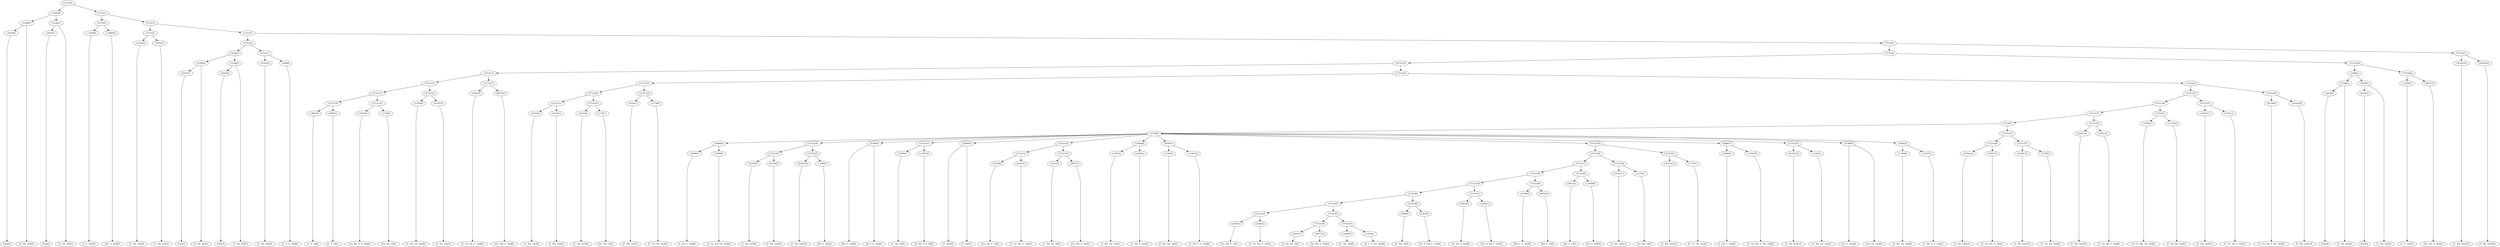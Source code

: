 digraph sample{
"L2019(0)"->"[Gis](0)"
"L2108(0)"->"[C  Dis  Ais](0)"
"L2108(0)"->"L2019(0)"
"L2019(1)"->"[Gis](1)"
"L2108(1)"->"[C  Dis  Ais](1)"
"L2108(1)"->"L2019(1)"
"L5244(0)"->"L2108(0)"
"L5244(0)"->"L2108(1)"
"L-1959(0)"->"[C  F  Gis](0)"
"L-1896(0)"->"[Dis  G  Ais](0)"
"L5721(2)"->"L-1959(0)"
"L5721(2)"->"L-1896(0)"
"L4102(0)"->"[C  Dis  Gis](0)"
"L4102(1)"->"[C  Dis  Gis](1)"
"L5721(4)"->"L4102(0)"
"L5721(4)"->"L4102(1)"
"L2019(2)"->"[Gis](2)"
"L2108(2)"->"[C  Dis  Ais](2)"
"L2108(2)"->"L2019(2)"
"L2019(3)"->"[Gis](3)"
"L2108(3)"->"[C  Dis  Ais](3)"
"L2108(3)"->"L2019(3)"
"L5244(1)"->"L2108(2)"
"L5244(1)"->"L2108(3)"
"L4102(2)"->"[C  Dis  Gis](2)"
"L498(0)"->"[C  D  F  Gis](0)"
"L5721(7)"->"L4102(2)"
"L5721(7)"->"L498(0)"
"L5721(6)"->"L5244(1)"
"L5721(6)"->"L5721(7)"
"L3863(0)"->"[C  E  G](0)"
"L3863(1)"->"[C  E  G](1)"
"L5721(14)"->"L3863(0)"
"L5721(14)"->"L3863(1)"
"L3106(0)"->"[Cis  Dis  F  G  Ais](0)"
"L1176(0)"->"[Cis  Dis  G](0)"
"L5721(15)"->"L3106(0)"
"L5721(15)"->"L1176(0)"
"L5721(13)"->"L5721(14)"
"L5721(13)"->"L5721(15)"
"L1350(0)"->"[C  Dis  Gis  Ais](0)"
"L4102(3)"->"[C  Dis  Gis](3)"
"L5721(16)"->"L1350(0)"
"L5721(16)"->"L4102(3)"
"L5721(12)"->"L5721(13)"
"L5721(12)"->"L5721(16)"
"L4302(0)"->"[C  Cis  Dis  G  Ais](0)"
"L4077(0)"->"[Cis  Dis  G  Ais](0)"
"L5721(17)"->"L4302(0)"
"L5721(17)"->"L4077(0)"
"L5721(11)"->"L5721(12)"
"L5721(11)"->"L5721(17)"
"L4102(4)"->"[C  Dis  Gis](4)"
"L4102(5)"->"[C  Dis  Gis](5)"
"L5721(21)"->"L4102(4)"
"L5721(21)"->"L4102(5)"
"L4102(6)"->"[C  Dis  Gis](6)"
"L1176(1)"->"[Cis  Dis  G](1)"
"L5721(22)"->"L4102(6)"
"L5721(22)"->"L1176(1)"
"L5721(20)"->"L5721(21)"
"L5721(20)"->"L5721(22)"
"L4102(7)"->"[C  Dis  Gis](7)"
"L1379(0)"->"[C  Cis  Dis  Gis](0)"
"L5721(23)"->"L4102(7)"
"L5721(23)"->"L1379(0)"
"L5721(19)"->"L5721(20)"
"L5721(19)"->"L5721(23)"
"L4406(0)"->"[C  Dis  F  Gis](0)"
"L2509(0)"->"[C  Cis  Dis  Gis  Ais](0)"
"L4486(0)"->"L4406(0)"
"L4486(0)"->"L2509(0)"
"L4102(8)"->"[C  Dis  Gis](8)"
"L4102(9)"->"[C  Dis  Gis](9)"
"L5721(29)"->"L4102(8)"
"L5721(29)"->"L4102(9)"
"L4102(10)"->"[C  Dis  Gis](10)"
"L-1896(1)"->"[Dis  G  Ais](1)"
"L5721(30)"->"L4102(10)"
"L5721(30)"->"L-1896(1)"
"L5721(28)"->"L5721(29)"
"L5721(28)"->"L5721(30)"
"L4766(0)"->"[Dis  F  Gis](0)"
"L4766(0)"->"[D  F  G  Gis](0)"
"L5190(0)"->"[C  Dis  G](0)"
"L-1967(0)"->"[D  Dis  F  G  B](0)"
"L5721(31)"->"L5190(0)"
"L5721(31)"->"L-1967(0)"
"L2800(0)"->"[C  Dis](0)"
"L2800(0)"->"[C  Dis](1)"
"L2819(0)"->"[Cis  Dis  F  G](0)"
"L4302(1)"->"[C  Cis  Dis  G  Ais](1)"
"L5721(33)"->"L2819(0)"
"L5721(33)"->"L4302(1)"
"L2501(0)"->"[C  Dis  Fis  A](0)"
"L4077(1)"->"[Cis  Dis  G  Ais](1)"
"L5721(34)"->"L2501(0)"
"L5721(34)"->"L4077(1)"
"L5721(32)"->"L5721(33)"
"L5721(32)"->"L5721(34)"
"L1350(1)"->"[C  Dis  Gis  Ais](1)"
"L4406(1)"->"[C  Dis  F  Gis](1)"
"L4560(0)"->"L1350(1)"
"L4560(0)"->"L4406(1)"
"L1350(2)"->"[C  Dis  Gis  Ais](2)"
"L-1947(0)"->"[C  Dis  F  G  Gis](0)"
"L4560(1)"->"L1350(2)"
"L4560(1)"->"L-1947(0)"
"L2819(1)"->"[Cis  Dis  F  G](1)"
"L4302(2)"->"[C  Cis  Dis  G  Ais](2)"
"L5721(42)"->"L2819(1)"
"L5721(42)"->"L4302(2)"
"L2501(1)"->"[C  Dis  Fis  A](1)"
"L4077(2)"->"[Cis  Dis  G  Ais](2)"
"L5721(44)"->"L2501(1)"
"L5721(44)"->"L4077(2)"
"L2838(0)"->"[C  Gis  Ais](0)"
"L1165(0)"->"[D  F  G  Gis  Ais](0)"
"L5721(45)"->"L2838(0)"
"L5721(45)"->"L1165(0)"
"L5721(43)"->"L5721(44)"
"L5721(43)"->"L5721(45)"
"L5721(41)"->"L5721(42)"
"L5721(41)"->"L5721(43)"
"L596(0)"->"[D  Dis  G](0)"
"L2281(0)"->"[Cis  D  Dis  F  Gis](0)"
"L5721(46)"->"L596(0)"
"L5721(46)"->"L2281(0)"
"L5721(40)"->"L5721(41)"
"L5721(40)"->"L5721(46)"
"L4262(0)"->"[D  Dis  G  Ais](0)"
"L2281(1)"->"[Cis  D  Dis  F  Gis](1)"
"L5721(47)"->"L4262(0)"
"L5721(47)"->"L2281(1)"
"L5721(39)"->"L5721(40)"
"L5721(39)"->"L5721(47)"
"L4740(0)"->"[Dis  F  G  Ais](0)"
"L4972(0)"->"[Dis  F  G](0)"
"L5721(48)"->"L4740(0)"
"L5721(48)"->"L4972(0)"
"L5721(38)"->"L5721(39)"
"L5721(38)"->"L5721(48)"
"L4972(1)"->"[Dis  F  G](1)"
"L-1839(0)"->"[Cis  D  Dis](0)"
"L5721(49)"->"L4972(1)"
"L5721(49)"->"L-1839(0)"
"L5721(37)"->"L5721(38)"
"L5721(37)"->"L5721(49)"
"L4102(11)"->"[C  Dis  Gis](11)"
"L1176(2)"->"[Cis  Dis  G](2)"
"L5721(50)"->"L4102(11)"
"L5721(50)"->"L1176(2)"
"L5721(36)"->"L5721(37)"
"L5721(36)"->"L5721(50)"
"L4102(12)"->"[C  Dis  Gis](12)"
"L1379(1)"->"[C  Cis  Dis  Gis](1)"
"L5721(51)"->"L4102(12)"
"L5721(51)"->"L1379(1)"
"L5721(35)"->"L5721(36)"
"L5721(35)"->"L5721(51)"
"L4406(2)"->"[C  Dis  F  Gis](2)"
"L-1925(0)"->"[C  Cis  Dis  G  Gis  Ais](0)"
"L4486(1)"->"L4406(2)"
"L4486(1)"->"L-1925(0)"
"L4102(13)"->"[C  Dis  Gis](13)"
"L1350(3)"->"[C  Dis  Gis  Ais](3)"
"L5721(52)"->"L4102(13)"
"L5721(52)"->"L1350(3)"
"L4789(0)"->"[Cis  F  Gis](0)"
"L4789(0)"->"[Cis  Fis  Gis](0)"
"L1350(4)"->"[C  Dis  Gis  Ais](4)"
"L-1947(1)"->"[C  Dis  F  G  Gis](1)"
"L4560(2)"->"L1350(4)"
"L4560(2)"->"L-1947(1)"
"L5720(0)"->"L4486(0)"
"L5720(0)"->"L5721(28)"
"L5720(0)"->"L4766(0)"
"L5720(0)"->"L5721(31)"
"L5720(0)"->"L2800(0)"
"L5720(0)"->"L5721(32)"
"L5720(0)"->"L4560(0)"
"L5720(0)"->"L4560(1)"
"L5720(0)"->"L5721(35)"
"L5720(0)"->"L4486(1)"
"L5720(0)"->"L5721(52)"
"L5720(0)"->"L4789(0)"
"L5720(0)"->"L4560(2)"
"L4102(14)"->"[C  Dis  Gis](14)"
"L4302(3)"->"[C  Cis  Dis  G  Ais](3)"
"L5721(54)"->"L4102(14)"
"L5721(54)"->"L4302(3)"
"L4102(15)"->"[C  Dis  Gis](15)"
"L1379(2)"->"[C  Cis  Dis  Gis](2)"
"L5721(55)"->"L4102(15)"
"L5721(55)"->"L1379(2)"
"L5721(53)"->"L5721(54)"
"L5721(53)"->"L5721(55)"
"L5722(0)"->"L5720(0)"
"L5722(0)"->"L5721(53)"
"L4102(16)"->"[C  Dis  Gis](16)"
"L4781(0)"->"[C  Cis  Dis  F  Gis](0)"
"L5721(56)"->"L4102(16)"
"L5721(56)"->"L4781(0)"
"L5721(27)"->"L5722(0)"
"L5721(27)"->"L5721(56)"
"L2509(1)"->"[C  Cis  Dis  Gis  Ais](1)"
"L1379(3)"->"[C  Cis  Dis  Gis](3)"
"L5722(1)"->"L2509(1)"
"L5722(1)"->"L1379(3)"
"L5721(26)"->"L5721(27)"
"L5721(26)"->"L5722(1)"
"L4102(17)"->"[C  Dis  Gis](17)"
"L4781(1)"->"[C  Cis  Dis  F  Gis](1)"
"L5721(57)"->"L4102(17)"
"L5721(57)"->"L4781(1)"
"L5721(25)"->"L5721(26)"
"L5721(25)"->"L5721(57)"
"L4218(0)"->"[C  Cis  Dis  F  Gis  Ais](0)"
"L4102(18)"->"[C  Dis  Gis](18)"
"L5721(58)"->"L4218(0)"
"L5721(58)"->"L4102(18)"
"L5721(24)"->"L5721(25)"
"L5721(24)"->"L5721(58)"
"L5721(18)"->"L5721(19)"
"L5721(18)"->"L5721(24)"
"L5721(10)"->"L5721(11)"
"L5721(10)"->"L5721(18)"
"L2019(4)"->"[Gis](4)"
"L2108(4)"->"[C  Dis  Ais](4)"
"L2108(4)"->"L2019(4)"
"L2019(5)"->"[Gis](5)"
"L2108(5)"->"[C  Dis  Ais](5)"
"L2108(5)"->"L2019(5)"
"L5244(2)"->"L2108(4)"
"L5244(2)"->"L2108(5)"
"L-1959(1)"->"[C  F  Gis](1)"
"L4077(3)"->"[Cis  Dis  G  Ais](3)"
"L5721(60)"->"L-1959(1)"
"L5721(60)"->"L4077(3)"
"L5721(59)"->"L5244(2)"
"L5721(59)"->"L5721(60)"
"L5721(9)"->"L5721(10)"
"L5721(9)"->"L5721(59)"
"L4102(19)"->"[C  Dis  Gis](19)"
"L4102(20)"->"[C  Dis  Gis](20)"
"L5721(61)"->"L4102(19)"
"L5721(61)"->"L4102(20)"
"L5721(8)"->"L5721(9)"
"L5721(8)"->"L5721(61)"
"L5721(5)"->"L5721(6)"
"L5721(5)"->"L5721(8)"
"L5721(3)"->"L5721(4)"
"L5721(3)"->"L5721(5)"
"L5721(1)"->"L5721(2)"
"L5721(1)"->"L5721(3)"
"L5721(0)"->"L5244(0)"
"L5721(0)"->"L5721(1)"
{rank = min; "L5721(0)"}
{rank = same; "L5244(0)"; "L5721(1)";}
{rank = same; "L2108(0)"; "L2108(1)"; "L5721(2)"; "L5721(3)";}
{rank = same; "L2019(0)"; "L2019(1)"; "L-1959(0)"; "L-1896(0)"; "L5721(4)"; "L5721(5)";}
{rank = same; "L4102(0)"; "L4102(1)"; "L5721(6)"; "L5721(8)";}
{rank = same; "L5244(1)"; "L5721(7)"; "L5721(9)"; "L5721(61)";}
{rank = same; "L2108(2)"; "L2108(3)"; "L4102(2)"; "L498(0)"; "L5721(10)"; "L5721(59)"; "L4102(19)"; "L4102(20)";}
{rank = same; "L2019(2)"; "L2019(3)"; "L5721(11)"; "L5721(18)"; "L5244(2)"; "L5721(60)";}
{rank = same; "L5721(12)"; "L5721(17)"; "L5721(19)"; "L5721(24)"; "L2108(4)"; "L2108(5)"; "L-1959(1)"; "L4077(3)";}
{rank = same; "L5721(13)"; "L5721(16)"; "L4302(0)"; "L4077(0)"; "L5721(20)"; "L5721(23)"; "L5721(25)"; "L5721(58)"; "L2019(4)"; "L2019(5)";}
{rank = same; "L5721(14)"; "L5721(15)"; "L1350(0)"; "L4102(3)"; "L5721(21)"; "L5721(22)"; "L4102(7)"; "L1379(0)"; "L5721(26)"; "L5721(57)"; "L4218(0)"; "L4102(18)";}
{rank = same; "L3863(0)"; "L3863(1)"; "L3106(0)"; "L1176(0)"; "L4102(4)"; "L4102(5)"; "L4102(6)"; "L1176(1)"; "L5721(27)"; "L5722(1)"; "L4102(17)"; "L4781(1)";}
{rank = same; "L5722(0)"; "L5721(56)"; "L2509(1)"; "L1379(3)";}
{rank = same; "L5720(0)"; "L5721(53)"; "L4102(16)"; "L4781(0)";}
{rank = same; "L4486(0)"; "L5721(28)"; "L4766(0)"; "L5721(31)"; "L2800(0)"; "L5721(32)"; "L4560(0)"; "L4560(1)"; "L5721(35)"; "L4486(1)"; "L5721(52)"; "L4789(0)"; "L4560(2)"; "L5721(54)"; "L5721(55)";}
{rank = same; "L4406(0)"; "L2509(0)"; "L5721(29)"; "L5721(30)"; "L5190(0)"; "L-1967(0)"; "L5721(33)"; "L5721(34)"; "L1350(1)"; "L4406(1)"; "L1350(2)"; "L-1947(0)"; "L5721(36)"; "L5721(51)"; "L4406(2)"; "L-1925(0)"; "L4102(13)"; "L1350(3)"; "L1350(4)"; "L-1947(1)"; "L4102(14)"; "L4302(3)"; "L4102(15)"; "L1379(2)";}
{rank = same; "L4102(8)"; "L4102(9)"; "L4102(10)"; "L-1896(1)"; "L2819(0)"; "L4302(1)"; "L2501(0)"; "L4077(1)"; "L5721(37)"; "L5721(50)"; "L4102(12)"; "L1379(1)";}
{rank = same; "L5721(38)"; "L5721(49)"; "L4102(11)"; "L1176(2)";}
{rank = same; "L5721(39)"; "L5721(48)"; "L4972(1)"; "L-1839(0)";}
{rank = same; "L5721(40)"; "L5721(47)"; "L4740(0)"; "L4972(0)";}
{rank = same; "L5721(41)"; "L5721(46)"; "L4262(0)"; "L2281(1)";}
{rank = same; "L5721(42)"; "L5721(43)"; "L596(0)"; "L2281(0)";}
{rank = same; "L2819(1)"; "L4302(2)"; "L5721(44)"; "L5721(45)";}
{rank = same; "L2501(1)"; "L4077(2)"; "L2838(0)"; "L1165(0)";}
{rank = max; "[C  Cis  Dis  F  Gis  Ais](0)"; "[C  Cis  Dis  F  Gis](0)"; "[C  Cis  Dis  F  Gis](1)"; "[C  Cis  Dis  G  Ais](0)"; "[C  Cis  Dis  G  Ais](1)"; "[C  Cis  Dis  G  Ais](2)"; "[C  Cis  Dis  G  Ais](3)"; "[C  Cis  Dis  G  Gis  Ais](0)"; "[C  Cis  Dis  Gis  Ais](0)"; "[C  Cis  Dis  Gis  Ais](1)"; "[C  Cis  Dis  Gis](0)"; "[C  Cis  Dis  Gis](1)"; "[C  Cis  Dis  Gis](2)"; "[C  Cis  Dis  Gis](3)"; "[C  D  F  Gis](0)"; "[C  Dis  Ais](0)"; "[C  Dis  Ais](1)"; "[C  Dis  Ais](2)"; "[C  Dis  Ais](3)"; "[C  Dis  Ais](4)"; "[C  Dis  Ais](5)"; "[C  Dis  F  G  Gis](0)"; "[C  Dis  F  G  Gis](1)"; "[C  Dis  F  Gis](0)"; "[C  Dis  F  Gis](1)"; "[C  Dis  F  Gis](2)"; "[C  Dis  Fis  A](0)"; "[C  Dis  Fis  A](1)"; "[C  Dis  G](0)"; "[C  Dis  Gis  Ais](0)"; "[C  Dis  Gis  Ais](1)"; "[C  Dis  Gis  Ais](2)"; "[C  Dis  Gis  Ais](3)"; "[C  Dis  Gis  Ais](4)"; "[C  Dis  Gis](0)"; "[C  Dis  Gis](1)"; "[C  Dis  Gis](10)"; "[C  Dis  Gis](11)"; "[C  Dis  Gis](12)"; "[C  Dis  Gis](13)"; "[C  Dis  Gis](14)"; "[C  Dis  Gis](15)"; "[C  Dis  Gis](16)"; "[C  Dis  Gis](17)"; "[C  Dis  Gis](18)"; "[C  Dis  Gis](19)"; "[C  Dis  Gis](2)"; "[C  Dis  Gis](20)"; "[C  Dis  Gis](3)"; "[C  Dis  Gis](4)"; "[C  Dis  Gis](5)"; "[C  Dis  Gis](6)"; "[C  Dis  Gis](7)"; "[C  Dis  Gis](8)"; "[C  Dis  Gis](9)"; "[C  Dis](0)"; "[C  Dis](1)"; "[C  E  G](0)"; "[C  E  G](1)"; "[C  F  Gis](0)"; "[C  F  Gis](1)"; "[C  Gis  Ais](0)"; "[Cis  D  Dis  F  Gis](0)"; "[Cis  D  Dis  F  Gis](1)"; "[Cis  D  Dis](0)"; "[Cis  Dis  F  G  Ais](0)"; "[Cis  Dis  F  G](0)"; "[Cis  Dis  F  G](1)"; "[Cis  Dis  G  Ais](0)"; "[Cis  Dis  G  Ais](1)"; "[Cis  Dis  G  Ais](2)"; "[Cis  Dis  G  Ais](3)"; "[Cis  Dis  G](0)"; "[Cis  Dis  G](1)"; "[Cis  Dis  G](2)"; "[Cis  F  Gis](0)"; "[Cis  Fis  Gis](0)"; "[D  Dis  F  G  B](0)"; "[D  Dis  G  Ais](0)"; "[D  Dis  G](0)"; "[D  F  G  Gis  Ais](0)"; "[D  F  G  Gis](0)"; "[Dis  F  G  Ais](0)"; "[Dis  F  G](0)"; "[Dis  F  G](1)"; "[Dis  F  Gis](0)"; "[Dis  G  Ais](0)"; "[Dis  G  Ais](1)"; "[Gis](0)"; "[Gis](1)"; "[Gis](2)"; "[Gis](3)"; "[Gis](4)"; "[Gis](5)";}
}